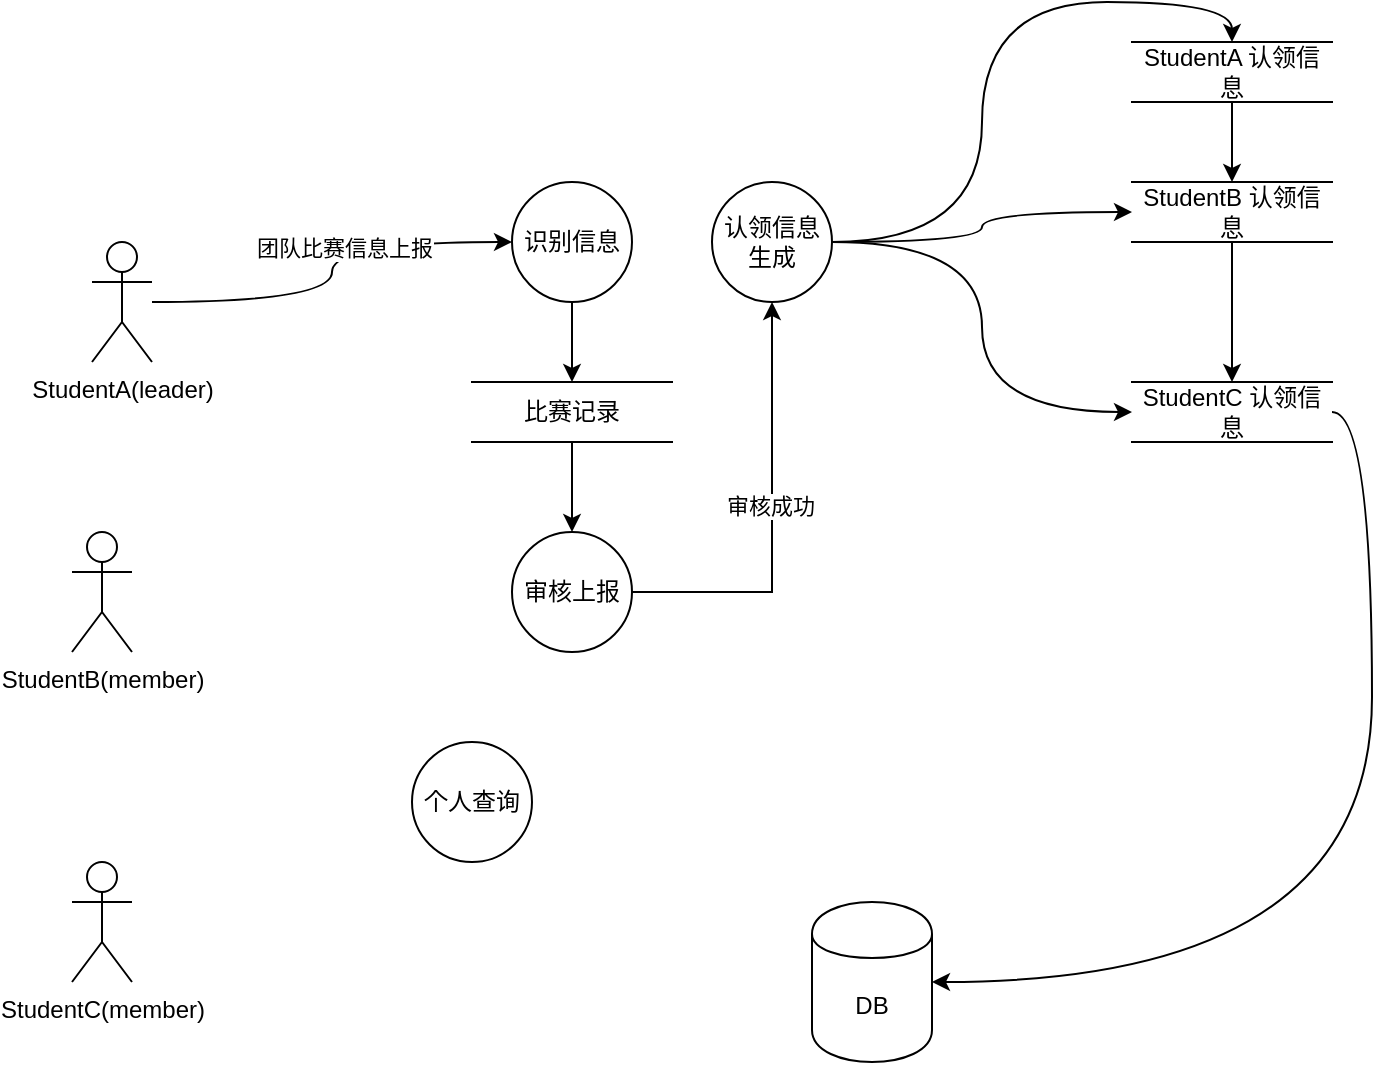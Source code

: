 <mxfile version="24.5.4" type="github">
  <diagram name="Page-1" id="AZbTlnKHMxRS44ZxFG7S">
    <mxGraphModel dx="1636" dy="947" grid="1" gridSize="10" guides="1" tooltips="1" connect="1" arrows="1" fold="1" page="1" pageScale="1" pageWidth="850" pageHeight="1100" math="0" shadow="0">
      <root>
        <mxCell id="0" />
        <mxCell id="1" parent="0" />
        <mxCell id="lDxl2vkOkyJqrI7BARTJ-5" style="edgeStyle=orthogonalEdgeStyle;rounded=0;orthogonalLoop=1;jettySize=auto;html=1;entryX=0;entryY=0.5;entryDx=0;entryDy=0;curved=1;" edge="1" parent="1" source="lDxl2vkOkyJqrI7BARTJ-2" target="lDxl2vkOkyJqrI7BARTJ-4">
          <mxGeometry relative="1" as="geometry" />
        </mxCell>
        <mxCell id="lDxl2vkOkyJqrI7BARTJ-6" value="团队比赛信息上报" style="edgeLabel;html=1;align=center;verticalAlign=middle;resizable=0;points=[];" vertex="1" connectable="0" parent="lDxl2vkOkyJqrI7BARTJ-5">
          <mxGeometry x="0.202" y="-3" relative="1" as="geometry">
            <mxPoint as="offset" />
          </mxGeometry>
        </mxCell>
        <mxCell id="lDxl2vkOkyJqrI7BARTJ-2" value="StudentA(leader)" style="shape=umlActor;verticalLabelPosition=bottom;verticalAlign=top;html=1;outlineConnect=0;" vertex="1" parent="1">
          <mxGeometry x="130" y="280" width="30" height="60" as="geometry" />
        </mxCell>
        <mxCell id="lDxl2vkOkyJqrI7BARTJ-8" style="edgeStyle=orthogonalEdgeStyle;rounded=0;orthogonalLoop=1;jettySize=auto;html=1;entryX=0.5;entryY=0;entryDx=0;entryDy=0;curved=1;exitX=0.5;exitY=0;exitDx=0;exitDy=0;" edge="1" parent="1" source="lDxl2vkOkyJqrI7BARTJ-20" target="lDxl2vkOkyJqrI7BARTJ-7">
          <mxGeometry relative="1" as="geometry">
            <mxPoint x="570.0" y="450.004" as="sourcePoint" />
          </mxGeometry>
        </mxCell>
        <mxCell id="lDxl2vkOkyJqrI7BARTJ-11" style="edgeStyle=orthogonalEdgeStyle;rounded=0;orthogonalLoop=1;jettySize=auto;html=1;entryX=0;entryY=0.5;entryDx=0;entryDy=0;curved=1;exitX=0.5;exitY=0;exitDx=0;exitDy=0;" edge="1" parent="1" source="lDxl2vkOkyJqrI7BARTJ-20" target="lDxl2vkOkyJqrI7BARTJ-9">
          <mxGeometry relative="1" as="geometry">
            <mxPoint x="570" y="449.97" as="sourcePoint" />
          </mxGeometry>
        </mxCell>
        <mxCell id="lDxl2vkOkyJqrI7BARTJ-12" style="edgeStyle=orthogonalEdgeStyle;rounded=0;orthogonalLoop=1;jettySize=auto;html=1;entryX=0;entryY=0.5;entryDx=0;entryDy=0;curved=1;exitX=0.5;exitY=0;exitDx=0;exitDy=0;" edge="1" parent="1" source="lDxl2vkOkyJqrI7BARTJ-20" target="lDxl2vkOkyJqrI7BARTJ-10">
          <mxGeometry relative="1" as="geometry">
            <mxPoint x="570.0" y="450.004" as="sourcePoint" />
          </mxGeometry>
        </mxCell>
        <mxCell id="lDxl2vkOkyJqrI7BARTJ-15" value="" style="edgeStyle=orthogonalEdgeStyle;rounded=0;orthogonalLoop=1;jettySize=auto;html=1;" edge="1" parent="1" source="lDxl2vkOkyJqrI7BARTJ-4" target="lDxl2vkOkyJqrI7BARTJ-14">
          <mxGeometry relative="1" as="geometry" />
        </mxCell>
        <mxCell id="lDxl2vkOkyJqrI7BARTJ-4" value="识别信息" style="shape=ellipse;html=1;dashed=0;whiteSpace=wrap;aspect=fixed;perimeter=ellipsePerimeter;" vertex="1" parent="1">
          <mxGeometry x="340" y="250" width="60" height="60" as="geometry" />
        </mxCell>
        <mxCell id="lDxl2vkOkyJqrI7BARTJ-25" value="" style="edgeStyle=orthogonalEdgeStyle;rounded=0;orthogonalLoop=1;jettySize=auto;html=1;" edge="1" parent="1" source="lDxl2vkOkyJqrI7BARTJ-7" target="lDxl2vkOkyJqrI7BARTJ-9">
          <mxGeometry relative="1" as="geometry" />
        </mxCell>
        <mxCell id="lDxl2vkOkyJqrI7BARTJ-7" value="StudentA 认领信息" style="html=1;dashed=0;whiteSpace=wrap;shape=partialRectangle;right=0;left=0;" vertex="1" parent="1">
          <mxGeometry x="650" y="180.0" width="100" height="30" as="geometry" />
        </mxCell>
        <mxCell id="lDxl2vkOkyJqrI7BARTJ-26" value="" style="edgeStyle=orthogonalEdgeStyle;rounded=0;orthogonalLoop=1;jettySize=auto;html=1;" edge="1" parent="1" source="lDxl2vkOkyJqrI7BARTJ-9" target="lDxl2vkOkyJqrI7BARTJ-10">
          <mxGeometry relative="1" as="geometry" />
        </mxCell>
        <mxCell id="lDxl2vkOkyJqrI7BARTJ-9" value="StudentB 认领信息" style="html=1;dashed=0;whiteSpace=wrap;shape=partialRectangle;right=0;left=0;" vertex="1" parent="1">
          <mxGeometry x="650" y="250.0" width="100" height="30" as="geometry" />
        </mxCell>
        <mxCell id="lDxl2vkOkyJqrI7BARTJ-27" value="" style="edgeStyle=orthogonalEdgeStyle;rounded=0;orthogonalLoop=1;jettySize=auto;html=1;curved=1;entryX=1;entryY=0.5;entryDx=0;entryDy=0;exitX=1;exitY=0.5;exitDx=0;exitDy=0;" edge="1" parent="1" source="lDxl2vkOkyJqrI7BARTJ-10" target="lDxl2vkOkyJqrI7BARTJ-23">
          <mxGeometry relative="1" as="geometry" />
        </mxCell>
        <mxCell id="lDxl2vkOkyJqrI7BARTJ-10" value="StudentC 认领信息" style="html=1;dashed=0;whiteSpace=wrap;shape=partialRectangle;right=0;left=0;" vertex="1" parent="1">
          <mxGeometry x="650" y="350" width="100" height="30" as="geometry" />
        </mxCell>
        <mxCell id="lDxl2vkOkyJqrI7BARTJ-21" value="" style="edgeStyle=orthogonalEdgeStyle;rounded=0;orthogonalLoop=1;jettySize=auto;html=1;" edge="1" parent="1" source="lDxl2vkOkyJqrI7BARTJ-13" target="lDxl2vkOkyJqrI7BARTJ-20">
          <mxGeometry relative="1" as="geometry" />
        </mxCell>
        <mxCell id="lDxl2vkOkyJqrI7BARTJ-22" value="审核成功" style="edgeLabel;html=1;align=center;verticalAlign=middle;resizable=0;points=[];" vertex="1" connectable="0" parent="lDxl2vkOkyJqrI7BARTJ-21">
          <mxGeometry x="0.052" y="1" relative="1" as="geometry">
            <mxPoint as="offset" />
          </mxGeometry>
        </mxCell>
        <mxCell id="lDxl2vkOkyJqrI7BARTJ-13" value="审核上报" style="shape=ellipse;html=1;dashed=0;whiteSpace=wrap;aspect=fixed;perimeter=ellipsePerimeter;direction=south;" vertex="1" parent="1">
          <mxGeometry x="340" y="425" width="60" height="60" as="geometry" />
        </mxCell>
        <mxCell id="lDxl2vkOkyJqrI7BARTJ-19" style="edgeStyle=orthogonalEdgeStyle;rounded=0;orthogonalLoop=1;jettySize=auto;html=1;entryX=0;entryY=0.5;entryDx=0;entryDy=0;" edge="1" parent="1" source="lDxl2vkOkyJqrI7BARTJ-14" target="lDxl2vkOkyJqrI7BARTJ-13">
          <mxGeometry relative="1" as="geometry" />
        </mxCell>
        <mxCell id="lDxl2vkOkyJqrI7BARTJ-14" value="比赛记录" style="html=1;dashed=0;whiteSpace=wrap;shape=partialRectangle;right=0;left=0;" vertex="1" parent="1">
          <mxGeometry x="320" y="350" width="100" height="30" as="geometry" />
        </mxCell>
        <mxCell id="lDxl2vkOkyJqrI7BARTJ-20" value="认领信息生成" style="shape=ellipse;html=1;dashed=0;whiteSpace=wrap;aspect=fixed;perimeter=ellipsePerimeter;direction=south;" vertex="1" parent="1">
          <mxGeometry x="440" y="250.0" width="60" height="60" as="geometry" />
        </mxCell>
        <mxCell id="lDxl2vkOkyJqrI7BARTJ-23" value="DB" style="shape=cylinder;whiteSpace=wrap;html=1;boundedLbl=1;backgroundOutline=1;" vertex="1" parent="1">
          <mxGeometry x="490" y="610" width="60" height="80" as="geometry" />
        </mxCell>
        <mxCell id="lDxl2vkOkyJqrI7BARTJ-28" value="StudentB(member)" style="shape=umlActor;verticalLabelPosition=bottom;verticalAlign=top;html=1;outlineConnect=0;" vertex="1" parent="1">
          <mxGeometry x="120" y="425" width="30" height="60" as="geometry" />
        </mxCell>
        <mxCell id="lDxl2vkOkyJqrI7BARTJ-29" value="StudentC(member)" style="shape=umlActor;verticalLabelPosition=bottom;verticalAlign=top;html=1;outlineConnect=0;" vertex="1" parent="1">
          <mxGeometry x="120" y="590" width="30" height="60" as="geometry" />
        </mxCell>
        <mxCell id="lDxl2vkOkyJqrI7BARTJ-30" value="个人查询" style="shape=ellipse;html=1;dashed=0;whiteSpace=wrap;aspect=fixed;perimeter=ellipsePerimeter;direction=south;" vertex="1" parent="1">
          <mxGeometry x="290" y="530" width="60" height="60" as="geometry" />
        </mxCell>
      </root>
    </mxGraphModel>
  </diagram>
</mxfile>
